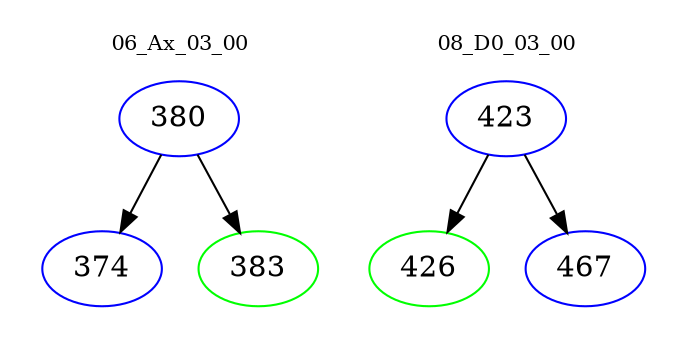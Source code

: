 digraph{
subgraph cluster_0 {
color = white
label = "06_Ax_03_00";
fontsize=10;
T0_380 [label="380", color="blue"]
T0_380 -> T0_374 [color="black"]
T0_374 [label="374", color="blue"]
T0_380 -> T0_383 [color="black"]
T0_383 [label="383", color="green"]
}
subgraph cluster_1 {
color = white
label = "08_D0_03_00";
fontsize=10;
T1_423 [label="423", color="blue"]
T1_423 -> T1_426 [color="black"]
T1_426 [label="426", color="green"]
T1_423 -> T1_467 [color="black"]
T1_467 [label="467", color="blue"]
}
}
